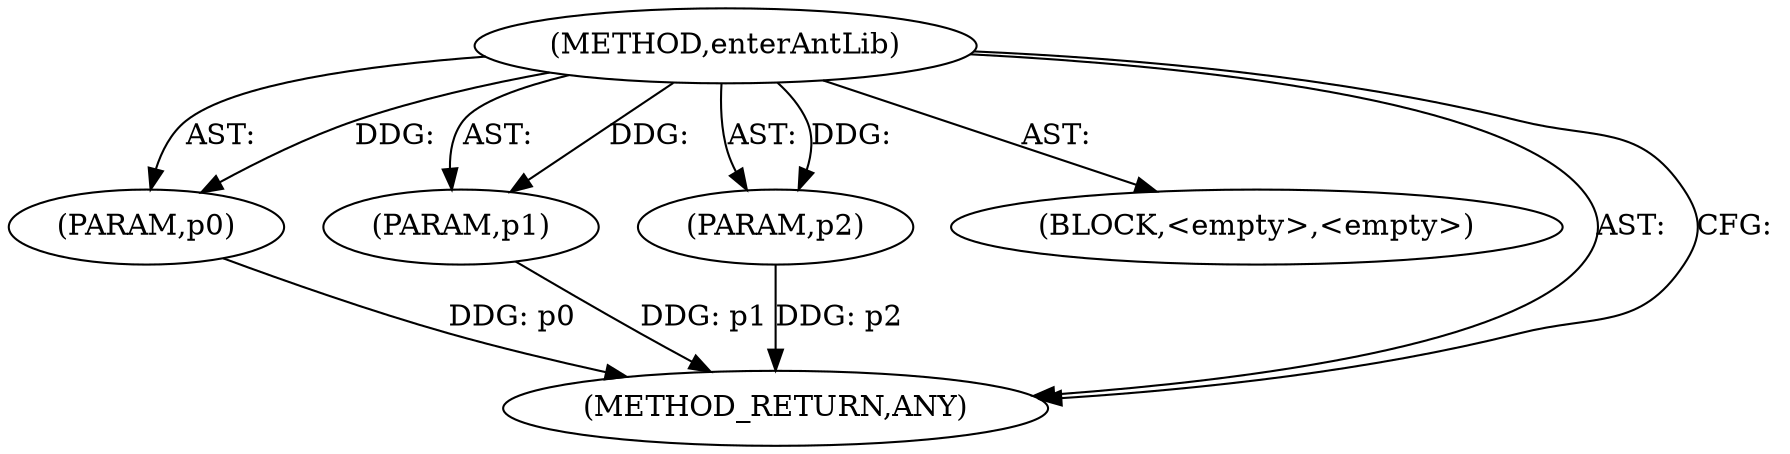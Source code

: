 digraph "enterAntLib" {  
"111669149712" [label = <(METHOD,enterAntLib)> ]
"115964117019" [label = <(PARAM,p0)> ]
"115964117020" [label = <(PARAM,p1)> ]
"115964117021" [label = <(PARAM,p2)> ]
"25769803804" [label = <(BLOCK,&lt;empty&gt;,&lt;empty&gt;)> ]
"128849018896" [label = <(METHOD_RETURN,ANY)> ]
  "111669149712" -> "115964117019"  [ label = "AST: "] 
  "111669149712" -> "115964117020"  [ label = "AST: "] 
  "111669149712" -> "25769803804"  [ label = "AST: "] 
  "111669149712" -> "115964117021"  [ label = "AST: "] 
  "111669149712" -> "128849018896"  [ label = "AST: "] 
  "111669149712" -> "128849018896"  [ label = "CFG: "] 
  "115964117019" -> "128849018896"  [ label = "DDG: p0"] 
  "115964117020" -> "128849018896"  [ label = "DDG: p1"] 
  "115964117021" -> "128849018896"  [ label = "DDG: p2"] 
  "111669149712" -> "115964117019"  [ label = "DDG: "] 
  "111669149712" -> "115964117020"  [ label = "DDG: "] 
  "111669149712" -> "115964117021"  [ label = "DDG: "] 
}
